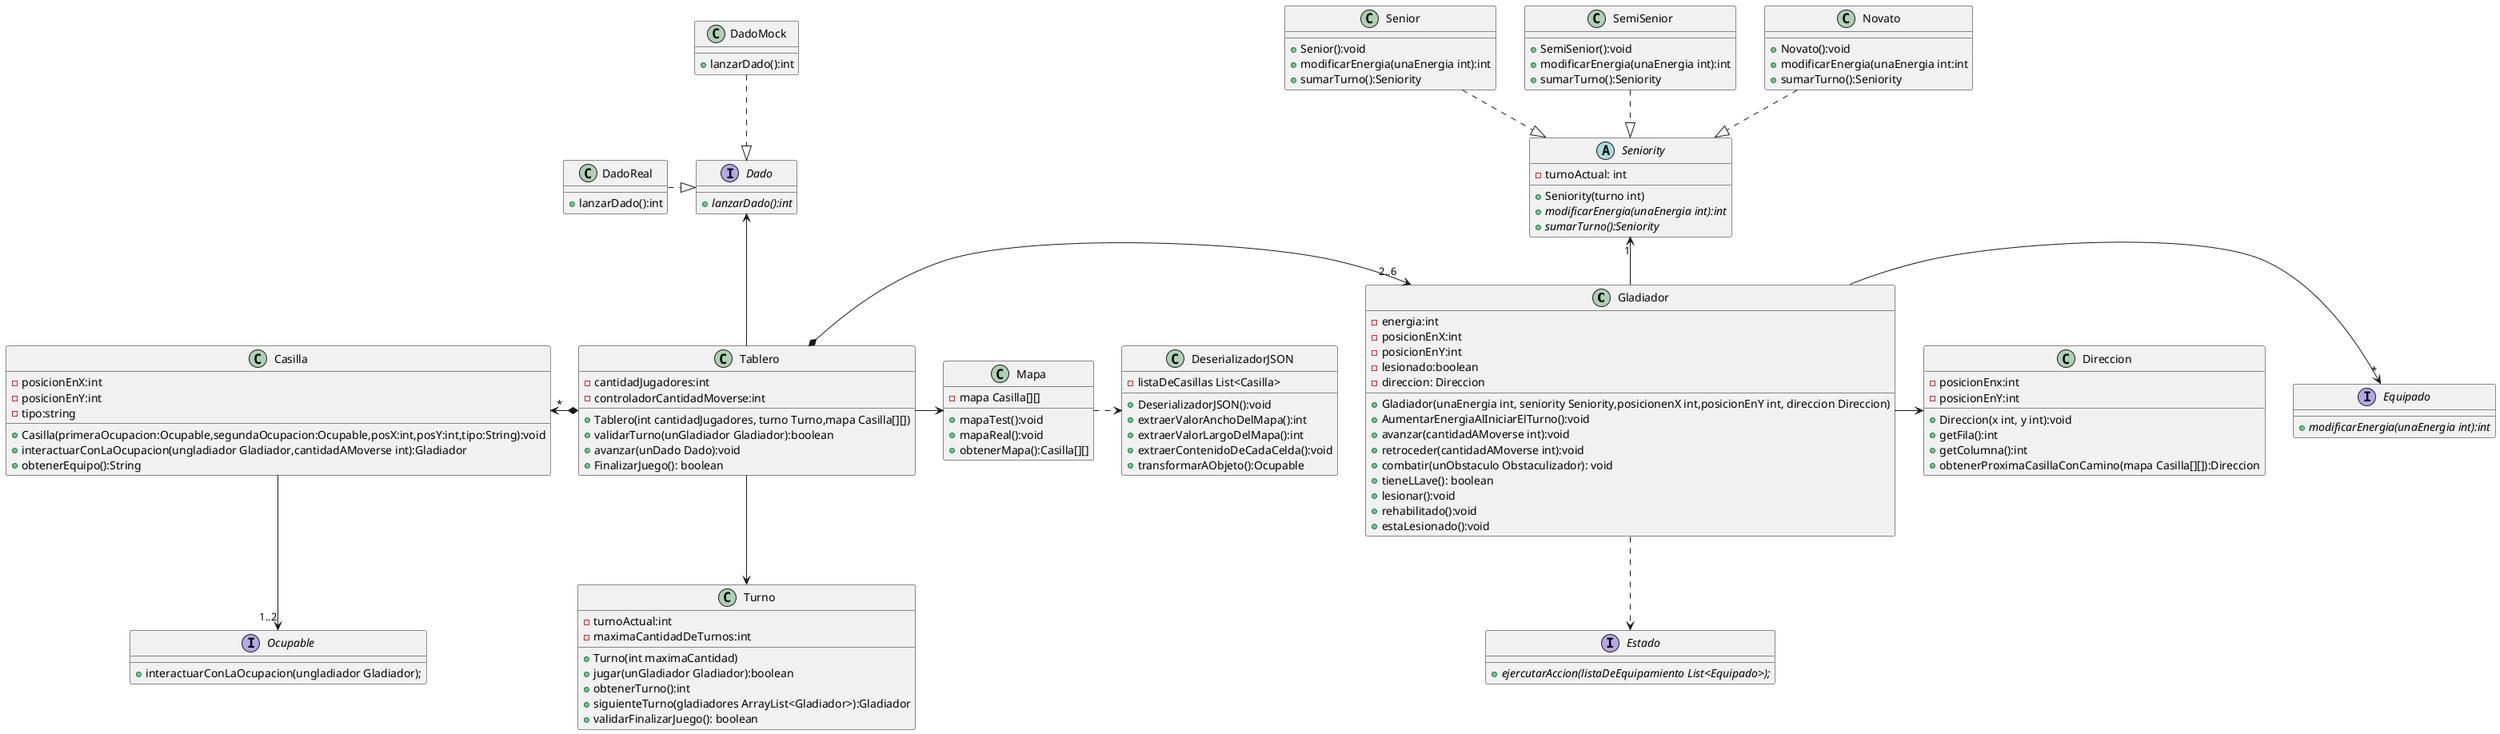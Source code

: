 @startuml
class Gladiador{
    -energia:int
    -posicionEnX:int
    -posicionEnY:int
    -lesionado:boolean
    -direccion: Direccion
    +Gladiador(unaEnergia int, seniority Seniority,posicionenX int,posicionEnY int, direccion Direccion)
    +AumentarEnergiaAlIniciarElTurno():void
    +avanzar(cantidadAMoverse int):void
    +retroceder(cantidadAMoverse int):void
    +combatir(unObstaculo Obstaculizador): void
    +tieneLLave(): boolean
    +lesionar():void
    +rehabilitado():void
    +estaLesionado():void
}

class Direccion{
    -posicionEnx:int
    -posicionEnY:int
    +Direccion(x int, y int):void
    +getFila():int
    +getColumna():int
    +obtenerProximaCasillaConCamino(mapa Casilla[][]):Direccion
}


class Mapa{
    -mapa Casilla[][]
    +mapaTest():void
    +mapaReal():void
    +obtenerMapa():Casilla[][]

}

class DeserializadorJSON{
    -listaDeCasillas List<Casilla>
    +DeserializadorJSON():void
    +extraerValorAnchoDelMapa():int
    +extraerValorLargoDelMapa():int
    +extraerContenidoDeCadaCelda():void
    +transformarAObjeto():Ocupable
}

interface Estado{
    {abstract}+ejercutarAccion(listaDeEquipamiento List<Equipado>);
}


class Tablero{
    -cantidadJugadores:int
    -controladorCantidadMoverse:int
    +Tablero(int cantidadJugadores, turno Turno,mapa Casilla[][])
    +validarTurno(unGladiador Gladiador):boolean
    +avanzar(unDado Dado):void
    +FinalizarJuego(): boolean
}

class Turno {
    -turnoActual:int
    -maximaCantidadDeTurnos:int
    +Turno(int maximaCantidad)
    +jugar(unGladiador Gladiador):boolean
    +obtenerTurno():int
    +siguienteTurno(gladiadores ArrayList<Gladiador>):Gladiador
    +validarFinalizarJuego(): boolean
    }


class Casilla{
    -posicionEnX:int
    -posicionEnY:int
    -tipo:string
    +Casilla(primeraOcupacion:Ocupable,segundaOcupacion:Ocupable,posX:int,posY:int,tipo:String):void
    +interactuarConLaOcupacion(ungladiador Gladiador,cantidadAMoverse int):Gladiador
    +obtenerEquipo():String
}


interface Dado{
    +{abstract}lanzarDado():int
}

class DadoMock{
    +lanzarDado():int
}

class DadoReal{
    +lanzarDado():int
}

abstract class Seniority{
    -turnoActual: int
    +Seniority(turno int)
    +{abstract}modificarEnergia(unaEnergia int):int
    +{abstract}sumarTurno():Seniority
}
class Novato{
    +Novato():void
    +modificarEnergia(unaEnergia int:int
    +sumarTurno():Seniority
}
class SemiSenior{
    +SemiSenior():void
    +modificarEnergia(unaEnergia int):int
    +sumarTurno():Seniority
}

class Senior{
    +Senior():void
    +modificarEnergia(unaEnergia int):int
    +sumarTurno():Seniority
}

interface Equipado{
    +{abstract}modificarEnergia(unaEnergia int):int
}

interface Ocupable{
     +interactuarConLaOcupacion(ungladiador Gladiador);
   }


Tablero *-left->"*"Casilla
Tablero *-right->" 2..6 "Gladiador
Tablero -up-> Dado
Tablero --> Turno
Tablero  -> Mapa



Casilla -->"1..2" Ocupable
Mapa .>DeserializadorJSON

Dado <|.up. DadoMock
Dado <|.left. DadoReal


Seniority <|.up. Novato
Seniority <|.up. SemiSenior
Seniority <|.up. Senior


Gladiador -> Direccion
Gladiador .down.> Estado
Gladiador -> "*"Equipado
Gladiador -up-> "1"Seniority


@enduml